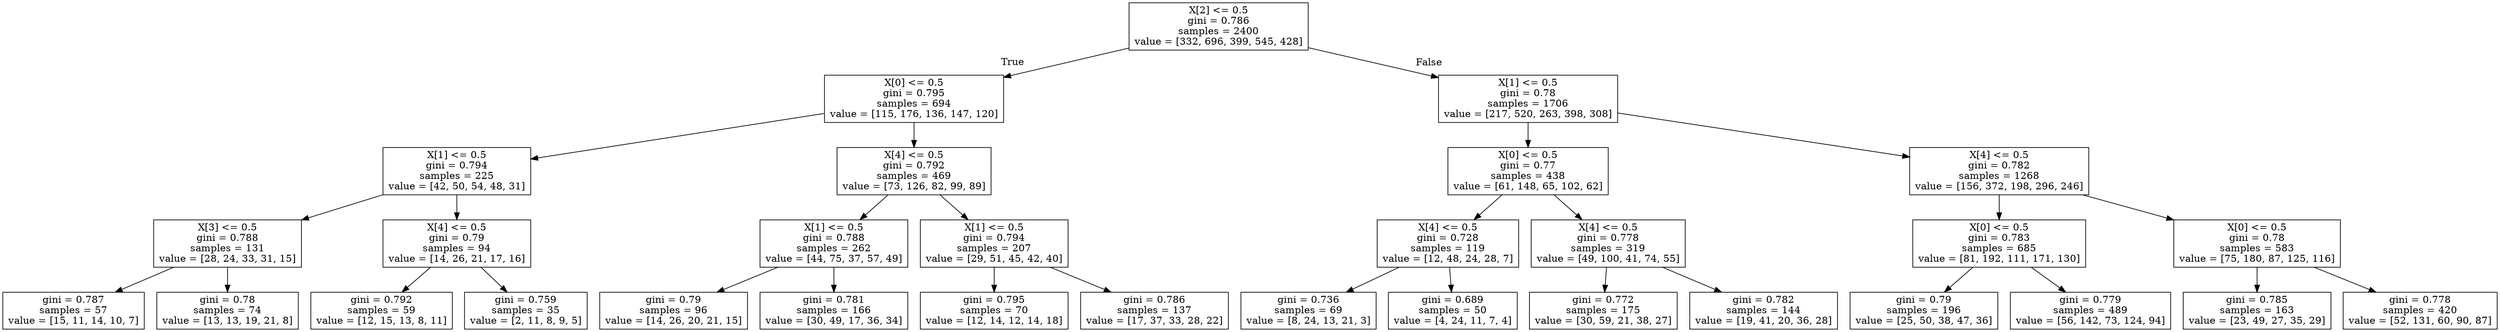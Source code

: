 digraph Tree {
node [shape=box] ;
0 [label="X[2] <= 0.5\ngini = 0.786\nsamples = 2400\nvalue = [332, 696, 399, 545, 428]"] ;
1 [label="X[0] <= 0.5\ngini = 0.795\nsamples = 694\nvalue = [115, 176, 136, 147, 120]"] ;
0 -> 1 [labeldistance=2.5, labelangle=45, headlabel="True"] ;
2 [label="X[1] <= 0.5\ngini = 0.794\nsamples = 225\nvalue = [42, 50, 54, 48, 31]"] ;
1 -> 2 ;
3 [label="X[3] <= 0.5\ngini = 0.788\nsamples = 131\nvalue = [28, 24, 33, 31, 15]"] ;
2 -> 3 ;
4 [label="gini = 0.787\nsamples = 57\nvalue = [15, 11, 14, 10, 7]"] ;
3 -> 4 ;
5 [label="gini = 0.78\nsamples = 74\nvalue = [13, 13, 19, 21, 8]"] ;
3 -> 5 ;
6 [label="X[4] <= 0.5\ngini = 0.79\nsamples = 94\nvalue = [14, 26, 21, 17, 16]"] ;
2 -> 6 ;
7 [label="gini = 0.792\nsamples = 59\nvalue = [12, 15, 13, 8, 11]"] ;
6 -> 7 ;
8 [label="gini = 0.759\nsamples = 35\nvalue = [2, 11, 8, 9, 5]"] ;
6 -> 8 ;
9 [label="X[4] <= 0.5\ngini = 0.792\nsamples = 469\nvalue = [73, 126, 82, 99, 89]"] ;
1 -> 9 ;
10 [label="X[1] <= 0.5\ngini = 0.788\nsamples = 262\nvalue = [44, 75, 37, 57, 49]"] ;
9 -> 10 ;
11 [label="gini = 0.79\nsamples = 96\nvalue = [14, 26, 20, 21, 15]"] ;
10 -> 11 ;
12 [label="gini = 0.781\nsamples = 166\nvalue = [30, 49, 17, 36, 34]"] ;
10 -> 12 ;
13 [label="X[1] <= 0.5\ngini = 0.794\nsamples = 207\nvalue = [29, 51, 45, 42, 40]"] ;
9 -> 13 ;
14 [label="gini = 0.795\nsamples = 70\nvalue = [12, 14, 12, 14, 18]"] ;
13 -> 14 ;
15 [label="gini = 0.786\nsamples = 137\nvalue = [17, 37, 33, 28, 22]"] ;
13 -> 15 ;
16 [label="X[1] <= 0.5\ngini = 0.78\nsamples = 1706\nvalue = [217, 520, 263, 398, 308]"] ;
0 -> 16 [labeldistance=2.5, labelangle=-45, headlabel="False"] ;
17 [label="X[0] <= 0.5\ngini = 0.77\nsamples = 438\nvalue = [61, 148, 65, 102, 62]"] ;
16 -> 17 ;
18 [label="X[4] <= 0.5\ngini = 0.728\nsamples = 119\nvalue = [12, 48, 24, 28, 7]"] ;
17 -> 18 ;
19 [label="gini = 0.736\nsamples = 69\nvalue = [8, 24, 13, 21, 3]"] ;
18 -> 19 ;
20 [label="gini = 0.689\nsamples = 50\nvalue = [4, 24, 11, 7, 4]"] ;
18 -> 20 ;
21 [label="X[4] <= 0.5\ngini = 0.778\nsamples = 319\nvalue = [49, 100, 41, 74, 55]"] ;
17 -> 21 ;
22 [label="gini = 0.772\nsamples = 175\nvalue = [30, 59, 21, 38, 27]"] ;
21 -> 22 ;
23 [label="gini = 0.782\nsamples = 144\nvalue = [19, 41, 20, 36, 28]"] ;
21 -> 23 ;
24 [label="X[4] <= 0.5\ngini = 0.782\nsamples = 1268\nvalue = [156, 372, 198, 296, 246]"] ;
16 -> 24 ;
25 [label="X[0] <= 0.5\ngini = 0.783\nsamples = 685\nvalue = [81, 192, 111, 171, 130]"] ;
24 -> 25 ;
26 [label="gini = 0.79\nsamples = 196\nvalue = [25, 50, 38, 47, 36]"] ;
25 -> 26 ;
27 [label="gini = 0.779\nsamples = 489\nvalue = [56, 142, 73, 124, 94]"] ;
25 -> 27 ;
28 [label="X[0] <= 0.5\ngini = 0.78\nsamples = 583\nvalue = [75, 180, 87, 125, 116]"] ;
24 -> 28 ;
29 [label="gini = 0.785\nsamples = 163\nvalue = [23, 49, 27, 35, 29]"] ;
28 -> 29 ;
30 [label="gini = 0.778\nsamples = 420\nvalue = [52, 131, 60, 90, 87]"] ;
28 -> 30 ;
}